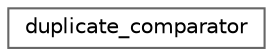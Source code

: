 digraph "类继承关系图"
{
 // INTERACTIVE_SVG=YES
 // LATEX_PDF_SIZE
  bgcolor="transparent";
  edge [fontname=Helvetica,fontsize=10,labelfontname=Helvetica,labelfontsize=10];
  node [fontname=Helvetica,fontsize=10,shape=box,height=0.2,width=0.4];
  rankdir="LR";
  Node0 [id="Node000000",label="duplicate_comparator",height=0.2,width=0.4,color="grey40", fillcolor="white", style="filled",URL="$d7/df5/structduplicate__comparator.html",tooltip=" "];
}
